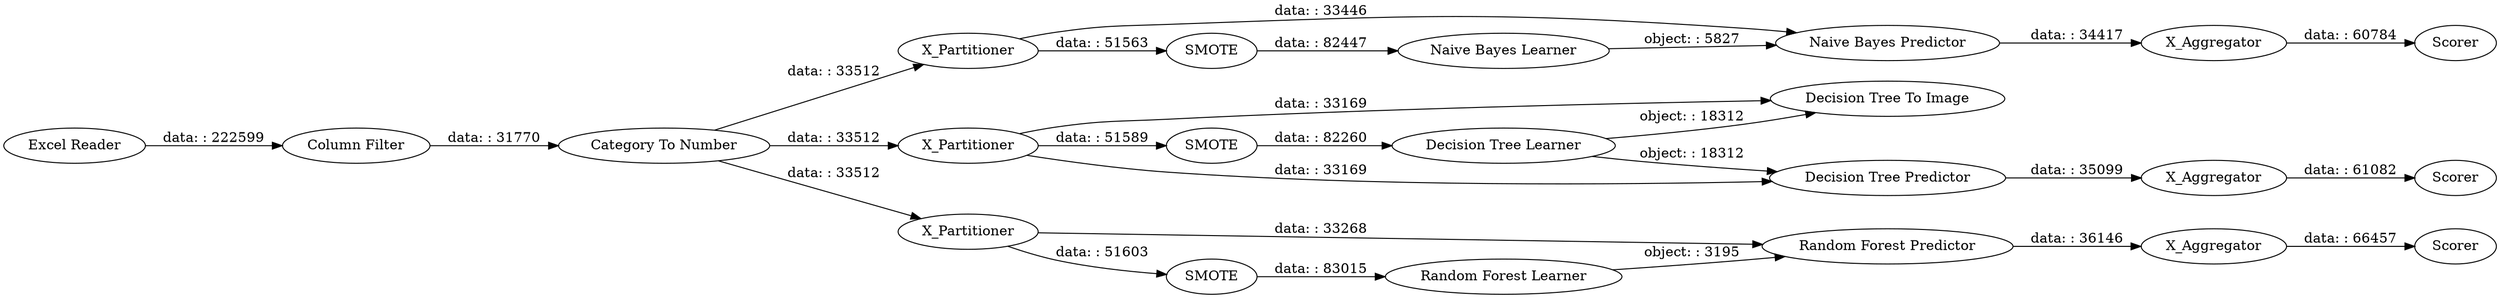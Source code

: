 digraph {
	"125780288645752063_38" [label="Random Forest Predictor"]
	"125780288645752063_24" [label="Naive Bayes Predictor"]
	"125780288645752063_9" [label=Scorer]
	"125780288645752063_27" [label=X_Aggregator]
	"125780288645752063_8" [label=X_Aggregator]
	"125780288645752063_31" [label="Decision Tree To Image"]
	"125780288645752063_32" [label=SMOTE]
	"125780288645752063_26" [label=X_Partitioner]
	"125780288645752063_30" [label=SMOTE]
	"125780288645752063_34" [label="Random Forest Learner"]
	"125780288645752063_2" [label="Column Filter"]
	"125780288645752063_29" [label=SMOTE]
	"125780288645752063_12" [label=X_Partitioner]
	"125780288645752063_1" [label="Excel Reader"]
	"125780288645752063_36" [label=X_Aggregator]
	"125780288645752063_5" [label="Decision Tree Learner"]
	"125780288645752063_4" [label="Decision Tree Predictor"]
	"125780288645752063_25" [label="Naive Bayes Learner"]
	"125780288645752063_37" [label=Scorer]
	"125780288645752063_28" [label=Scorer]
	"125780288645752063_10" [label="Category To Number"]
	"125780288645752063_33" [label=X_Partitioner]
	"125780288645752063_8" -> "125780288645752063_9" [label="data: : 61082"]
	"125780288645752063_26" -> "125780288645752063_24" [label="data: : 33446"]
	"125780288645752063_32" -> "125780288645752063_25" [label="data: : 82447"]
	"125780288645752063_10" -> "125780288645752063_33" [label="data: : 33512"]
	"125780288645752063_27" -> "125780288645752063_28" [label="data: : 60784"]
	"125780288645752063_29" -> "125780288645752063_5" [label="data: : 82260"]
	"125780288645752063_12" -> "125780288645752063_4" [label="data: : 33169"]
	"125780288645752063_12" -> "125780288645752063_31" [label="data: : 33169"]
	"125780288645752063_2" -> "125780288645752063_10" [label="data: : 31770"]
	"125780288645752063_1" -> "125780288645752063_2" [label="data: : 222599"]
	"125780288645752063_4" -> "125780288645752063_8" [label="data: : 35099"]
	"125780288645752063_33" -> "125780288645752063_38" [label="data: : 33268"]
	"125780288645752063_38" -> "125780288645752063_36" [label="data: : 36146"]
	"125780288645752063_10" -> "125780288645752063_26" [label="data: : 33512"]
	"125780288645752063_30" -> "125780288645752063_34" [label="data: : 83015"]
	"125780288645752063_36" -> "125780288645752063_37" [label="data: : 66457"]
	"125780288645752063_12" -> "125780288645752063_29" [label="data: : 51589"]
	"125780288645752063_33" -> "125780288645752063_30" [label="data: : 51603"]
	"125780288645752063_26" -> "125780288645752063_32" [label="data: : 51563"]
	"125780288645752063_24" -> "125780288645752063_27" [label="data: : 34417"]
	"125780288645752063_5" -> "125780288645752063_4" [label="object: : 18312"]
	"125780288645752063_5" -> "125780288645752063_31" [label="object: : 18312"]
	"125780288645752063_10" -> "125780288645752063_12" [label="data: : 33512"]
	"125780288645752063_25" -> "125780288645752063_24" [label="object: : 5827"]
	"125780288645752063_34" -> "125780288645752063_38" [label="object: : 3195"]
	rankdir=LR
}

